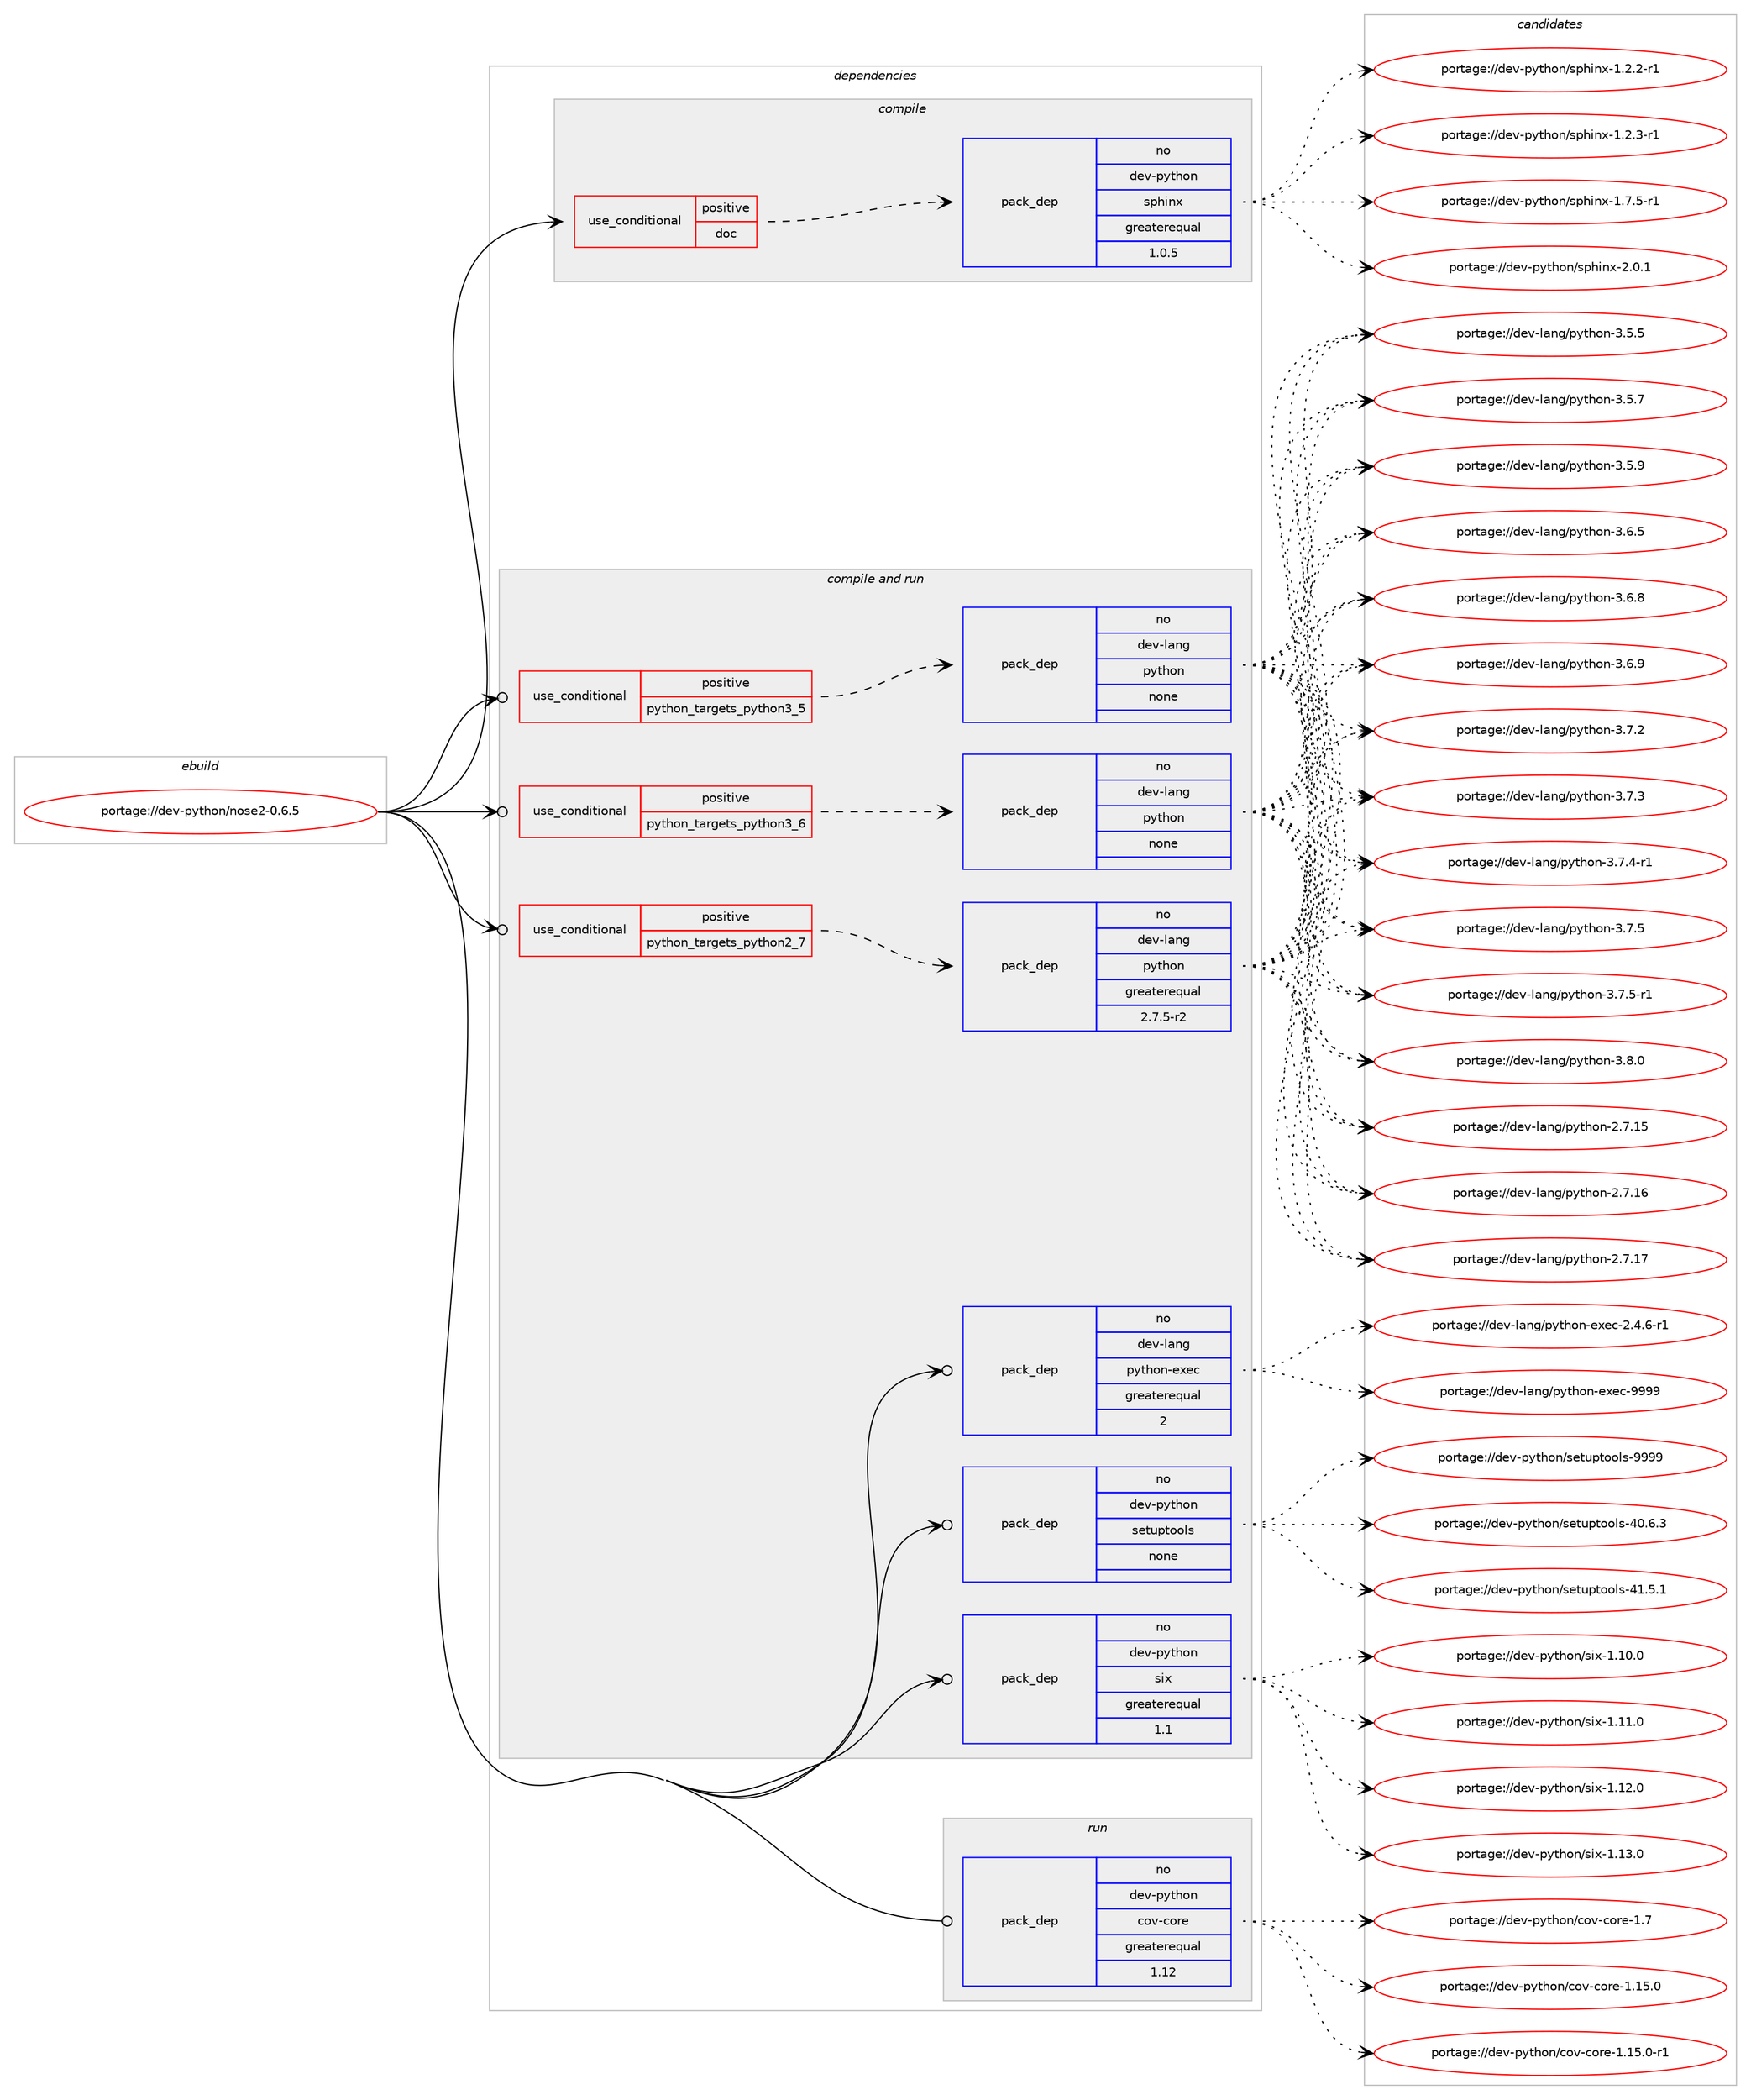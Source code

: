 digraph prolog {

# *************
# Graph options
# *************

newrank=true;
concentrate=true;
compound=true;
graph [rankdir=LR,fontname=Helvetica,fontsize=10,ranksep=1.5];#, ranksep=2.5, nodesep=0.2];
edge  [arrowhead=vee];
node  [fontname=Helvetica,fontsize=10];

# **********
# The ebuild
# **********

subgraph cluster_leftcol {
color=gray;
rank=same;
label=<<i>ebuild</i>>;
id [label="portage://dev-python/nose2-0.6.5", color=red, width=4, href="../dev-python/nose2-0.6.5.svg"];
}

# ****************
# The dependencies
# ****************

subgraph cluster_midcol {
color=gray;
label=<<i>dependencies</i>>;
subgraph cluster_compile {
fillcolor="#eeeeee";
style=filled;
label=<<i>compile</i>>;
subgraph cond32509 {
dependency151790 [label=<<TABLE BORDER="0" CELLBORDER="1" CELLSPACING="0" CELLPADDING="4"><TR><TD ROWSPAN="3" CELLPADDING="10">use_conditional</TD></TR><TR><TD>positive</TD></TR><TR><TD>doc</TD></TR></TABLE>>, shape=none, color=red];
subgraph pack115952 {
dependency151791 [label=<<TABLE BORDER="0" CELLBORDER="1" CELLSPACING="0" CELLPADDING="4" WIDTH="220"><TR><TD ROWSPAN="6" CELLPADDING="30">pack_dep</TD></TR><TR><TD WIDTH="110">no</TD></TR><TR><TD>dev-python</TD></TR><TR><TD>sphinx</TD></TR><TR><TD>greaterequal</TD></TR><TR><TD>1.0.5</TD></TR></TABLE>>, shape=none, color=blue];
}
dependency151790:e -> dependency151791:w [weight=20,style="dashed",arrowhead="vee"];
}
id:e -> dependency151790:w [weight=20,style="solid",arrowhead="vee"];
}
subgraph cluster_compileandrun {
fillcolor="#eeeeee";
style=filled;
label=<<i>compile and run</i>>;
subgraph cond32510 {
dependency151792 [label=<<TABLE BORDER="0" CELLBORDER="1" CELLSPACING="0" CELLPADDING="4"><TR><TD ROWSPAN="3" CELLPADDING="10">use_conditional</TD></TR><TR><TD>positive</TD></TR><TR><TD>python_targets_python2_7</TD></TR></TABLE>>, shape=none, color=red];
subgraph pack115953 {
dependency151793 [label=<<TABLE BORDER="0" CELLBORDER="1" CELLSPACING="0" CELLPADDING="4" WIDTH="220"><TR><TD ROWSPAN="6" CELLPADDING="30">pack_dep</TD></TR><TR><TD WIDTH="110">no</TD></TR><TR><TD>dev-lang</TD></TR><TR><TD>python</TD></TR><TR><TD>greaterequal</TD></TR><TR><TD>2.7.5-r2</TD></TR></TABLE>>, shape=none, color=blue];
}
dependency151792:e -> dependency151793:w [weight=20,style="dashed",arrowhead="vee"];
}
id:e -> dependency151792:w [weight=20,style="solid",arrowhead="odotvee"];
subgraph cond32511 {
dependency151794 [label=<<TABLE BORDER="0" CELLBORDER="1" CELLSPACING="0" CELLPADDING="4"><TR><TD ROWSPAN="3" CELLPADDING="10">use_conditional</TD></TR><TR><TD>positive</TD></TR><TR><TD>python_targets_python3_5</TD></TR></TABLE>>, shape=none, color=red];
subgraph pack115954 {
dependency151795 [label=<<TABLE BORDER="0" CELLBORDER="1" CELLSPACING="0" CELLPADDING="4" WIDTH="220"><TR><TD ROWSPAN="6" CELLPADDING="30">pack_dep</TD></TR><TR><TD WIDTH="110">no</TD></TR><TR><TD>dev-lang</TD></TR><TR><TD>python</TD></TR><TR><TD>none</TD></TR><TR><TD></TD></TR></TABLE>>, shape=none, color=blue];
}
dependency151794:e -> dependency151795:w [weight=20,style="dashed",arrowhead="vee"];
}
id:e -> dependency151794:w [weight=20,style="solid",arrowhead="odotvee"];
subgraph cond32512 {
dependency151796 [label=<<TABLE BORDER="0" CELLBORDER="1" CELLSPACING="0" CELLPADDING="4"><TR><TD ROWSPAN="3" CELLPADDING="10">use_conditional</TD></TR><TR><TD>positive</TD></TR><TR><TD>python_targets_python3_6</TD></TR></TABLE>>, shape=none, color=red];
subgraph pack115955 {
dependency151797 [label=<<TABLE BORDER="0" CELLBORDER="1" CELLSPACING="0" CELLPADDING="4" WIDTH="220"><TR><TD ROWSPAN="6" CELLPADDING="30">pack_dep</TD></TR><TR><TD WIDTH="110">no</TD></TR><TR><TD>dev-lang</TD></TR><TR><TD>python</TD></TR><TR><TD>none</TD></TR><TR><TD></TD></TR></TABLE>>, shape=none, color=blue];
}
dependency151796:e -> dependency151797:w [weight=20,style="dashed",arrowhead="vee"];
}
id:e -> dependency151796:w [weight=20,style="solid",arrowhead="odotvee"];
subgraph pack115956 {
dependency151798 [label=<<TABLE BORDER="0" CELLBORDER="1" CELLSPACING="0" CELLPADDING="4" WIDTH="220"><TR><TD ROWSPAN="6" CELLPADDING="30">pack_dep</TD></TR><TR><TD WIDTH="110">no</TD></TR><TR><TD>dev-lang</TD></TR><TR><TD>python-exec</TD></TR><TR><TD>greaterequal</TD></TR><TR><TD>2</TD></TR></TABLE>>, shape=none, color=blue];
}
id:e -> dependency151798:w [weight=20,style="solid",arrowhead="odotvee"];
subgraph pack115957 {
dependency151799 [label=<<TABLE BORDER="0" CELLBORDER="1" CELLSPACING="0" CELLPADDING="4" WIDTH="220"><TR><TD ROWSPAN="6" CELLPADDING="30">pack_dep</TD></TR><TR><TD WIDTH="110">no</TD></TR><TR><TD>dev-python</TD></TR><TR><TD>setuptools</TD></TR><TR><TD>none</TD></TR><TR><TD></TD></TR></TABLE>>, shape=none, color=blue];
}
id:e -> dependency151799:w [weight=20,style="solid",arrowhead="odotvee"];
subgraph pack115958 {
dependency151800 [label=<<TABLE BORDER="0" CELLBORDER="1" CELLSPACING="0" CELLPADDING="4" WIDTH="220"><TR><TD ROWSPAN="6" CELLPADDING="30">pack_dep</TD></TR><TR><TD WIDTH="110">no</TD></TR><TR><TD>dev-python</TD></TR><TR><TD>six</TD></TR><TR><TD>greaterequal</TD></TR><TR><TD>1.1</TD></TR></TABLE>>, shape=none, color=blue];
}
id:e -> dependency151800:w [weight=20,style="solid",arrowhead="odotvee"];
}
subgraph cluster_run {
fillcolor="#eeeeee";
style=filled;
label=<<i>run</i>>;
subgraph pack115959 {
dependency151801 [label=<<TABLE BORDER="0" CELLBORDER="1" CELLSPACING="0" CELLPADDING="4" WIDTH="220"><TR><TD ROWSPAN="6" CELLPADDING="30">pack_dep</TD></TR><TR><TD WIDTH="110">no</TD></TR><TR><TD>dev-python</TD></TR><TR><TD>cov-core</TD></TR><TR><TD>greaterequal</TD></TR><TR><TD>1.12</TD></TR></TABLE>>, shape=none, color=blue];
}
id:e -> dependency151801:w [weight=20,style="solid",arrowhead="odot"];
}
}

# **************
# The candidates
# **************

subgraph cluster_choices {
rank=same;
color=gray;
label=<<i>candidates</i>>;

subgraph choice115952 {
color=black;
nodesep=1;
choiceportage10010111845112121116104111110471151121041051101204549465046504511449 [label="portage://dev-python/sphinx-1.2.2-r1", color=red, width=4,href="../dev-python/sphinx-1.2.2-r1.svg"];
choiceportage10010111845112121116104111110471151121041051101204549465046514511449 [label="portage://dev-python/sphinx-1.2.3-r1", color=red, width=4,href="../dev-python/sphinx-1.2.3-r1.svg"];
choiceportage10010111845112121116104111110471151121041051101204549465546534511449 [label="portage://dev-python/sphinx-1.7.5-r1", color=red, width=4,href="../dev-python/sphinx-1.7.5-r1.svg"];
choiceportage1001011184511212111610411111047115112104105110120455046484649 [label="portage://dev-python/sphinx-2.0.1", color=red, width=4,href="../dev-python/sphinx-2.0.1.svg"];
dependency151791:e -> choiceportage10010111845112121116104111110471151121041051101204549465046504511449:w [style=dotted,weight="100"];
dependency151791:e -> choiceportage10010111845112121116104111110471151121041051101204549465046514511449:w [style=dotted,weight="100"];
dependency151791:e -> choiceportage10010111845112121116104111110471151121041051101204549465546534511449:w [style=dotted,weight="100"];
dependency151791:e -> choiceportage1001011184511212111610411111047115112104105110120455046484649:w [style=dotted,weight="100"];
}
subgraph choice115953 {
color=black;
nodesep=1;
choiceportage10010111845108971101034711212111610411111045504655464953 [label="portage://dev-lang/python-2.7.15", color=red, width=4,href="../dev-lang/python-2.7.15.svg"];
choiceportage10010111845108971101034711212111610411111045504655464954 [label="portage://dev-lang/python-2.7.16", color=red, width=4,href="../dev-lang/python-2.7.16.svg"];
choiceportage10010111845108971101034711212111610411111045504655464955 [label="portage://dev-lang/python-2.7.17", color=red, width=4,href="../dev-lang/python-2.7.17.svg"];
choiceportage100101118451089711010347112121116104111110455146534653 [label="portage://dev-lang/python-3.5.5", color=red, width=4,href="../dev-lang/python-3.5.5.svg"];
choiceportage100101118451089711010347112121116104111110455146534655 [label="portage://dev-lang/python-3.5.7", color=red, width=4,href="../dev-lang/python-3.5.7.svg"];
choiceportage100101118451089711010347112121116104111110455146534657 [label="portage://dev-lang/python-3.5.9", color=red, width=4,href="../dev-lang/python-3.5.9.svg"];
choiceportage100101118451089711010347112121116104111110455146544653 [label="portage://dev-lang/python-3.6.5", color=red, width=4,href="../dev-lang/python-3.6.5.svg"];
choiceportage100101118451089711010347112121116104111110455146544656 [label="portage://dev-lang/python-3.6.8", color=red, width=4,href="../dev-lang/python-3.6.8.svg"];
choiceportage100101118451089711010347112121116104111110455146544657 [label="portage://dev-lang/python-3.6.9", color=red, width=4,href="../dev-lang/python-3.6.9.svg"];
choiceportage100101118451089711010347112121116104111110455146554650 [label="portage://dev-lang/python-3.7.2", color=red, width=4,href="../dev-lang/python-3.7.2.svg"];
choiceportage100101118451089711010347112121116104111110455146554651 [label="portage://dev-lang/python-3.7.3", color=red, width=4,href="../dev-lang/python-3.7.3.svg"];
choiceportage1001011184510897110103471121211161041111104551465546524511449 [label="portage://dev-lang/python-3.7.4-r1", color=red, width=4,href="../dev-lang/python-3.7.4-r1.svg"];
choiceportage100101118451089711010347112121116104111110455146554653 [label="portage://dev-lang/python-3.7.5", color=red, width=4,href="../dev-lang/python-3.7.5.svg"];
choiceportage1001011184510897110103471121211161041111104551465546534511449 [label="portage://dev-lang/python-3.7.5-r1", color=red, width=4,href="../dev-lang/python-3.7.5-r1.svg"];
choiceportage100101118451089711010347112121116104111110455146564648 [label="portage://dev-lang/python-3.8.0", color=red, width=4,href="../dev-lang/python-3.8.0.svg"];
dependency151793:e -> choiceportage10010111845108971101034711212111610411111045504655464953:w [style=dotted,weight="100"];
dependency151793:e -> choiceportage10010111845108971101034711212111610411111045504655464954:w [style=dotted,weight="100"];
dependency151793:e -> choiceportage10010111845108971101034711212111610411111045504655464955:w [style=dotted,weight="100"];
dependency151793:e -> choiceportage100101118451089711010347112121116104111110455146534653:w [style=dotted,weight="100"];
dependency151793:e -> choiceportage100101118451089711010347112121116104111110455146534655:w [style=dotted,weight="100"];
dependency151793:e -> choiceportage100101118451089711010347112121116104111110455146534657:w [style=dotted,weight="100"];
dependency151793:e -> choiceportage100101118451089711010347112121116104111110455146544653:w [style=dotted,weight="100"];
dependency151793:e -> choiceportage100101118451089711010347112121116104111110455146544656:w [style=dotted,weight="100"];
dependency151793:e -> choiceportage100101118451089711010347112121116104111110455146544657:w [style=dotted,weight="100"];
dependency151793:e -> choiceportage100101118451089711010347112121116104111110455146554650:w [style=dotted,weight="100"];
dependency151793:e -> choiceportage100101118451089711010347112121116104111110455146554651:w [style=dotted,weight="100"];
dependency151793:e -> choiceportage1001011184510897110103471121211161041111104551465546524511449:w [style=dotted,weight="100"];
dependency151793:e -> choiceportage100101118451089711010347112121116104111110455146554653:w [style=dotted,weight="100"];
dependency151793:e -> choiceportage1001011184510897110103471121211161041111104551465546534511449:w [style=dotted,weight="100"];
dependency151793:e -> choiceportage100101118451089711010347112121116104111110455146564648:w [style=dotted,weight="100"];
}
subgraph choice115954 {
color=black;
nodesep=1;
choiceportage10010111845108971101034711212111610411111045504655464953 [label="portage://dev-lang/python-2.7.15", color=red, width=4,href="../dev-lang/python-2.7.15.svg"];
choiceportage10010111845108971101034711212111610411111045504655464954 [label="portage://dev-lang/python-2.7.16", color=red, width=4,href="../dev-lang/python-2.7.16.svg"];
choiceportage10010111845108971101034711212111610411111045504655464955 [label="portage://dev-lang/python-2.7.17", color=red, width=4,href="../dev-lang/python-2.7.17.svg"];
choiceportage100101118451089711010347112121116104111110455146534653 [label="portage://dev-lang/python-3.5.5", color=red, width=4,href="../dev-lang/python-3.5.5.svg"];
choiceportage100101118451089711010347112121116104111110455146534655 [label="portage://dev-lang/python-3.5.7", color=red, width=4,href="../dev-lang/python-3.5.7.svg"];
choiceportage100101118451089711010347112121116104111110455146534657 [label="portage://dev-lang/python-3.5.9", color=red, width=4,href="../dev-lang/python-3.5.9.svg"];
choiceportage100101118451089711010347112121116104111110455146544653 [label="portage://dev-lang/python-3.6.5", color=red, width=4,href="../dev-lang/python-3.6.5.svg"];
choiceportage100101118451089711010347112121116104111110455146544656 [label="portage://dev-lang/python-3.6.8", color=red, width=4,href="../dev-lang/python-3.6.8.svg"];
choiceportage100101118451089711010347112121116104111110455146544657 [label="portage://dev-lang/python-3.6.9", color=red, width=4,href="../dev-lang/python-3.6.9.svg"];
choiceportage100101118451089711010347112121116104111110455146554650 [label="portage://dev-lang/python-3.7.2", color=red, width=4,href="../dev-lang/python-3.7.2.svg"];
choiceportage100101118451089711010347112121116104111110455146554651 [label="portage://dev-lang/python-3.7.3", color=red, width=4,href="../dev-lang/python-3.7.3.svg"];
choiceportage1001011184510897110103471121211161041111104551465546524511449 [label="portage://dev-lang/python-3.7.4-r1", color=red, width=4,href="../dev-lang/python-3.7.4-r1.svg"];
choiceportage100101118451089711010347112121116104111110455146554653 [label="portage://dev-lang/python-3.7.5", color=red, width=4,href="../dev-lang/python-3.7.5.svg"];
choiceportage1001011184510897110103471121211161041111104551465546534511449 [label="portage://dev-lang/python-3.7.5-r1", color=red, width=4,href="../dev-lang/python-3.7.5-r1.svg"];
choiceportage100101118451089711010347112121116104111110455146564648 [label="portage://dev-lang/python-3.8.0", color=red, width=4,href="../dev-lang/python-3.8.0.svg"];
dependency151795:e -> choiceportage10010111845108971101034711212111610411111045504655464953:w [style=dotted,weight="100"];
dependency151795:e -> choiceportage10010111845108971101034711212111610411111045504655464954:w [style=dotted,weight="100"];
dependency151795:e -> choiceportage10010111845108971101034711212111610411111045504655464955:w [style=dotted,weight="100"];
dependency151795:e -> choiceportage100101118451089711010347112121116104111110455146534653:w [style=dotted,weight="100"];
dependency151795:e -> choiceportage100101118451089711010347112121116104111110455146534655:w [style=dotted,weight="100"];
dependency151795:e -> choiceportage100101118451089711010347112121116104111110455146534657:w [style=dotted,weight="100"];
dependency151795:e -> choiceportage100101118451089711010347112121116104111110455146544653:w [style=dotted,weight="100"];
dependency151795:e -> choiceportage100101118451089711010347112121116104111110455146544656:w [style=dotted,weight="100"];
dependency151795:e -> choiceportage100101118451089711010347112121116104111110455146544657:w [style=dotted,weight="100"];
dependency151795:e -> choiceportage100101118451089711010347112121116104111110455146554650:w [style=dotted,weight="100"];
dependency151795:e -> choiceportage100101118451089711010347112121116104111110455146554651:w [style=dotted,weight="100"];
dependency151795:e -> choiceportage1001011184510897110103471121211161041111104551465546524511449:w [style=dotted,weight="100"];
dependency151795:e -> choiceportage100101118451089711010347112121116104111110455146554653:w [style=dotted,weight="100"];
dependency151795:e -> choiceportage1001011184510897110103471121211161041111104551465546534511449:w [style=dotted,weight="100"];
dependency151795:e -> choiceportage100101118451089711010347112121116104111110455146564648:w [style=dotted,weight="100"];
}
subgraph choice115955 {
color=black;
nodesep=1;
choiceportage10010111845108971101034711212111610411111045504655464953 [label="portage://dev-lang/python-2.7.15", color=red, width=4,href="../dev-lang/python-2.7.15.svg"];
choiceportage10010111845108971101034711212111610411111045504655464954 [label="portage://dev-lang/python-2.7.16", color=red, width=4,href="../dev-lang/python-2.7.16.svg"];
choiceportage10010111845108971101034711212111610411111045504655464955 [label="portage://dev-lang/python-2.7.17", color=red, width=4,href="../dev-lang/python-2.7.17.svg"];
choiceportage100101118451089711010347112121116104111110455146534653 [label="portage://dev-lang/python-3.5.5", color=red, width=4,href="../dev-lang/python-3.5.5.svg"];
choiceportage100101118451089711010347112121116104111110455146534655 [label="portage://dev-lang/python-3.5.7", color=red, width=4,href="../dev-lang/python-3.5.7.svg"];
choiceportage100101118451089711010347112121116104111110455146534657 [label="portage://dev-lang/python-3.5.9", color=red, width=4,href="../dev-lang/python-3.5.9.svg"];
choiceportage100101118451089711010347112121116104111110455146544653 [label="portage://dev-lang/python-3.6.5", color=red, width=4,href="../dev-lang/python-3.6.5.svg"];
choiceportage100101118451089711010347112121116104111110455146544656 [label="portage://dev-lang/python-3.6.8", color=red, width=4,href="../dev-lang/python-3.6.8.svg"];
choiceportage100101118451089711010347112121116104111110455146544657 [label="portage://dev-lang/python-3.6.9", color=red, width=4,href="../dev-lang/python-3.6.9.svg"];
choiceportage100101118451089711010347112121116104111110455146554650 [label="portage://dev-lang/python-3.7.2", color=red, width=4,href="../dev-lang/python-3.7.2.svg"];
choiceportage100101118451089711010347112121116104111110455146554651 [label="portage://dev-lang/python-3.7.3", color=red, width=4,href="../dev-lang/python-3.7.3.svg"];
choiceportage1001011184510897110103471121211161041111104551465546524511449 [label="portage://dev-lang/python-3.7.4-r1", color=red, width=4,href="../dev-lang/python-3.7.4-r1.svg"];
choiceportage100101118451089711010347112121116104111110455146554653 [label="portage://dev-lang/python-3.7.5", color=red, width=4,href="../dev-lang/python-3.7.5.svg"];
choiceportage1001011184510897110103471121211161041111104551465546534511449 [label="portage://dev-lang/python-3.7.5-r1", color=red, width=4,href="../dev-lang/python-3.7.5-r1.svg"];
choiceportage100101118451089711010347112121116104111110455146564648 [label="portage://dev-lang/python-3.8.0", color=red, width=4,href="../dev-lang/python-3.8.0.svg"];
dependency151797:e -> choiceportage10010111845108971101034711212111610411111045504655464953:w [style=dotted,weight="100"];
dependency151797:e -> choiceportage10010111845108971101034711212111610411111045504655464954:w [style=dotted,weight="100"];
dependency151797:e -> choiceportage10010111845108971101034711212111610411111045504655464955:w [style=dotted,weight="100"];
dependency151797:e -> choiceportage100101118451089711010347112121116104111110455146534653:w [style=dotted,weight="100"];
dependency151797:e -> choiceportage100101118451089711010347112121116104111110455146534655:w [style=dotted,weight="100"];
dependency151797:e -> choiceportage100101118451089711010347112121116104111110455146534657:w [style=dotted,weight="100"];
dependency151797:e -> choiceportage100101118451089711010347112121116104111110455146544653:w [style=dotted,weight="100"];
dependency151797:e -> choiceportage100101118451089711010347112121116104111110455146544656:w [style=dotted,weight="100"];
dependency151797:e -> choiceportage100101118451089711010347112121116104111110455146544657:w [style=dotted,weight="100"];
dependency151797:e -> choiceportage100101118451089711010347112121116104111110455146554650:w [style=dotted,weight="100"];
dependency151797:e -> choiceportage100101118451089711010347112121116104111110455146554651:w [style=dotted,weight="100"];
dependency151797:e -> choiceportage1001011184510897110103471121211161041111104551465546524511449:w [style=dotted,weight="100"];
dependency151797:e -> choiceportage100101118451089711010347112121116104111110455146554653:w [style=dotted,weight="100"];
dependency151797:e -> choiceportage1001011184510897110103471121211161041111104551465546534511449:w [style=dotted,weight="100"];
dependency151797:e -> choiceportage100101118451089711010347112121116104111110455146564648:w [style=dotted,weight="100"];
}
subgraph choice115956 {
color=black;
nodesep=1;
choiceportage10010111845108971101034711212111610411111045101120101994550465246544511449 [label="portage://dev-lang/python-exec-2.4.6-r1", color=red, width=4,href="../dev-lang/python-exec-2.4.6-r1.svg"];
choiceportage10010111845108971101034711212111610411111045101120101994557575757 [label="portage://dev-lang/python-exec-9999", color=red, width=4,href="../dev-lang/python-exec-9999.svg"];
dependency151798:e -> choiceportage10010111845108971101034711212111610411111045101120101994550465246544511449:w [style=dotted,weight="100"];
dependency151798:e -> choiceportage10010111845108971101034711212111610411111045101120101994557575757:w [style=dotted,weight="100"];
}
subgraph choice115957 {
color=black;
nodesep=1;
choiceportage100101118451121211161041111104711510111611711211611111110811545524846544651 [label="portage://dev-python/setuptools-40.6.3", color=red, width=4,href="../dev-python/setuptools-40.6.3.svg"];
choiceportage100101118451121211161041111104711510111611711211611111110811545524946534649 [label="portage://dev-python/setuptools-41.5.1", color=red, width=4,href="../dev-python/setuptools-41.5.1.svg"];
choiceportage10010111845112121116104111110471151011161171121161111111081154557575757 [label="portage://dev-python/setuptools-9999", color=red, width=4,href="../dev-python/setuptools-9999.svg"];
dependency151799:e -> choiceportage100101118451121211161041111104711510111611711211611111110811545524846544651:w [style=dotted,weight="100"];
dependency151799:e -> choiceportage100101118451121211161041111104711510111611711211611111110811545524946534649:w [style=dotted,weight="100"];
dependency151799:e -> choiceportage10010111845112121116104111110471151011161171121161111111081154557575757:w [style=dotted,weight="100"];
}
subgraph choice115958 {
color=black;
nodesep=1;
choiceportage100101118451121211161041111104711510512045494649484648 [label="portage://dev-python/six-1.10.0", color=red, width=4,href="../dev-python/six-1.10.0.svg"];
choiceportage100101118451121211161041111104711510512045494649494648 [label="portage://dev-python/six-1.11.0", color=red, width=4,href="../dev-python/six-1.11.0.svg"];
choiceportage100101118451121211161041111104711510512045494649504648 [label="portage://dev-python/six-1.12.0", color=red, width=4,href="../dev-python/six-1.12.0.svg"];
choiceportage100101118451121211161041111104711510512045494649514648 [label="portage://dev-python/six-1.13.0", color=red, width=4,href="../dev-python/six-1.13.0.svg"];
dependency151800:e -> choiceportage100101118451121211161041111104711510512045494649484648:w [style=dotted,weight="100"];
dependency151800:e -> choiceportage100101118451121211161041111104711510512045494649494648:w [style=dotted,weight="100"];
dependency151800:e -> choiceportage100101118451121211161041111104711510512045494649504648:w [style=dotted,weight="100"];
dependency151800:e -> choiceportage100101118451121211161041111104711510512045494649514648:w [style=dotted,weight="100"];
}
subgraph choice115959 {
color=black;
nodesep=1;
choiceportage100101118451121211161041111104799111118459911111410145494649534648 [label="portage://dev-python/cov-core-1.15.0", color=red, width=4,href="../dev-python/cov-core-1.15.0.svg"];
choiceportage1001011184511212111610411111047991111184599111114101454946495346484511449 [label="portage://dev-python/cov-core-1.15.0-r1", color=red, width=4,href="../dev-python/cov-core-1.15.0-r1.svg"];
choiceportage100101118451121211161041111104799111118459911111410145494655 [label="portage://dev-python/cov-core-1.7", color=red, width=4,href="../dev-python/cov-core-1.7.svg"];
dependency151801:e -> choiceportage100101118451121211161041111104799111118459911111410145494649534648:w [style=dotted,weight="100"];
dependency151801:e -> choiceportage1001011184511212111610411111047991111184599111114101454946495346484511449:w [style=dotted,weight="100"];
dependency151801:e -> choiceportage100101118451121211161041111104799111118459911111410145494655:w [style=dotted,weight="100"];
}
}

}
